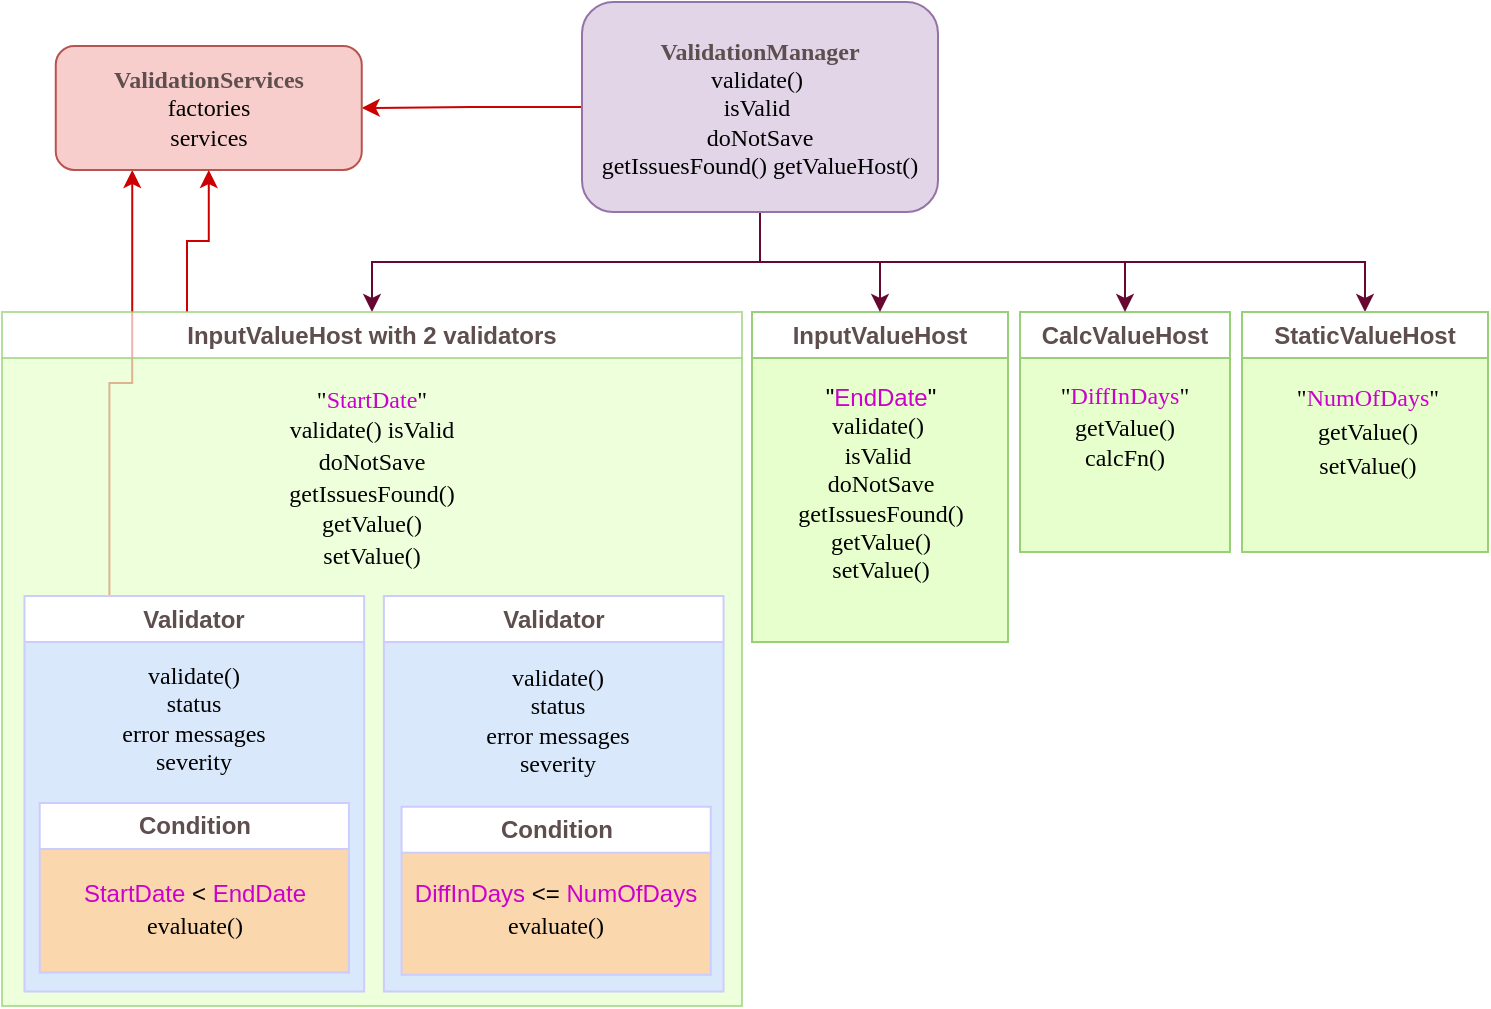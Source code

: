 <mxfile version="24.7.12">
  <diagram name="Page-1" id="42789a77-a242-8287-6e28-9cd8cfd52e62">
    <mxGraphModel grid="0" page="1" gridSize="10" guides="1" tooltips="1" connect="1" arrows="1" fold="1" pageScale="1" pageWidth="1100" pageHeight="850" background="none" math="0" shadow="0">
      <root>
        <mxCell id="0" />
        <mxCell id="1" parent="0" />
        <mxCell id="7MMvZeit5MfT49awLuT0-2" style="edgeStyle=orthogonalEdgeStyle;rounded=0;orthogonalLoop=1;jettySize=auto;html=1;exitX=0;exitY=0.75;exitDx=0;exitDy=0;entryX=0.25;entryY=1;entryDx=0;entryDy=0;strokeColor=#CC0000;" edge="1" parent="1" source="TjTySrl4TzKIkQ1p-DLu-6" target="cZsfL6KlIschWVRfWCY3-7">
          <mxGeometry relative="1" as="geometry" />
        </mxCell>
        <mxCell id="qTmObpmJBiQsHKe2OiXN-31" value="CalcValueHost" style="swimlane;whiteSpace=wrap;html=1;startSize=23;strokeColor=#97D077;fontColor=#5E4E4E;collapsible=0;swimlaneFillColor=#E6FFCC;" vertex="1" parent="1">
          <mxGeometry x="709" y="210" width="105" height="120" as="geometry" />
        </mxCell>
        <mxCell id="qTmObpmJBiQsHKe2OiXN-20" value="&lt;p style=&quot;line-height: 130%;&quot;&gt;&quot;&lt;font color=&quot;#cc00cc&quot;&gt;DiffInDays&lt;/font&gt;&quot;&lt;br&gt;&lt;font face=&quot;Lucida Console&quot;&gt;getValue()&lt;br&gt;&lt;/font&gt;calcFn()&lt;font face=&quot;Lucida Console&quot;&gt;&lt;br&gt;&lt;/font&gt;&lt;/p&gt;" style="rounded=0;whiteSpace=wrap;html=1;shadow=0;comic=0;labelBackgroundColor=none;strokeWidth=1;fontFamily=Verdana;fontSize=12;align=center;fillColor=none;strokeColor=none;" vertex="1" parent="qTmObpmJBiQsHKe2OiXN-31">
          <mxGeometry x="8" y="28" width="89" height="59" as="geometry" />
        </mxCell>
        <mxCell id="qTmObpmJBiQsHKe2OiXN-30" value="&lt;font&gt;InputValueHost&lt;/font&gt;" style="swimlane;whiteSpace=wrap;html=1;strokeColor=#97D077;collapsible=0;fontColor=#5E4E4E;swimlaneFillColor=#E6FFCC;" vertex="1" parent="1">
          <mxGeometry x="575" y="210" width="128" height="165" as="geometry" />
        </mxCell>
        <mxCell id="qTmObpmJBiQsHKe2OiXN-21" value="&quot;&lt;font color=&quot;#cc00cc&quot;&gt;EndDate&lt;/font&gt;&quot;&lt;br&gt;&lt;font face=&quot;Lucida Console&quot;&gt;validate()&amp;nbsp;&lt;/font&gt;&lt;div&gt;&lt;font face=&quot;Lucida Console&quot;&gt;isValid&amp;nbsp;&lt;/font&gt;&lt;/div&gt;&lt;div&gt;&lt;font face=&quot;Lucida Console&quot;&gt;doNotSave getIssuesFound()&lt;br&gt;getValue()&lt;br&gt;setValue()&lt;/font&gt;&lt;br&gt;&lt;/div&gt;" style="rounded=0;html=1;shadow=0;comic=0;strokeWidth=1;align=center;fillColor=none;strokeColor=none;whiteSpace=wrap;spacing=2;verticalAlign=top;" vertex="1" parent="qTmObpmJBiQsHKe2OiXN-30">
          <mxGeometry x="3.5" y="29" width="121" height="113" as="geometry" />
        </mxCell>
        <mxCell id="qTmObpmJBiQsHKe2OiXN-40" style="edgeStyle=orthogonalEdgeStyle;rounded=0;orthogonalLoop=1;jettySize=auto;html=1;exitX=0.5;exitY=1;exitDx=0;exitDy=0;entryX=0.5;entryY=0;entryDx=0;entryDy=0;strokeColor=#660831;" edge="1" parent="1" source="1ea317790d2ca983-1" target="qTmObpmJBiQsHKe2OiXN-22">
          <mxGeometry relative="1" as="geometry" />
        </mxCell>
        <mxCell id="qTmObpmJBiQsHKe2OiXN-41" style="edgeStyle=orthogonalEdgeStyle;rounded=0;orthogonalLoop=1;jettySize=auto;html=1;exitX=0.5;exitY=1;exitDx=0;exitDy=0;entryX=0.5;entryY=0;entryDx=0;entryDy=0;strokeColor=#660831;" edge="1" parent="1" source="1ea317790d2ca983-1" target="qTmObpmJBiQsHKe2OiXN-30">
          <mxGeometry relative="1" as="geometry" />
        </mxCell>
        <mxCell id="qTmObpmJBiQsHKe2OiXN-42" style="edgeStyle=orthogonalEdgeStyle;rounded=0;orthogonalLoop=1;jettySize=auto;html=1;exitX=0.5;exitY=1;exitDx=0;exitDy=0;entryX=0.5;entryY=0;entryDx=0;entryDy=0;strokeColor=#660831;" edge="1" parent="1" source="1ea317790d2ca983-1" target="qTmObpmJBiQsHKe2OiXN-31">
          <mxGeometry relative="1" as="geometry" />
        </mxCell>
        <mxCell id="qTmObpmJBiQsHKe2OiXN-43" style="edgeStyle=orthogonalEdgeStyle;rounded=0;orthogonalLoop=1;jettySize=auto;html=1;exitX=0.5;exitY=1;exitDx=0;exitDy=0;entryX=0.5;entryY=0;entryDx=0;entryDy=0;strokeColor=#660831;" edge="1" parent="1" source="1ea317790d2ca983-1" target="qTmObpmJBiQsHKe2OiXN-32">
          <mxGeometry relative="1" as="geometry" />
        </mxCell>
        <mxCell id="7MMvZeit5MfT49awLuT0-3" style="edgeStyle=orthogonalEdgeStyle;rounded=0;orthogonalLoop=1;jettySize=auto;html=1;exitX=0;exitY=0.5;exitDx=0;exitDy=0;strokeColor=#CC0000;" edge="1" parent="1" source="1ea317790d2ca983-1" target="cZsfL6KlIschWVRfWCY3-7">
          <mxGeometry relative="1" as="geometry" />
        </mxCell>
        <mxCell id="1ea317790d2ca983-1" value="&lt;font color=&quot;#5e4e4e&quot; face=&quot;Verdana&quot;&gt;&lt;b&gt;ValidationManager&lt;/b&gt;&lt;/font&gt;&lt;br&gt;validate()&amp;nbsp;&lt;br&gt;isValid&amp;nbsp;&lt;br&gt;doNotSave&lt;br&gt;getIssuesFound() getValueHost()" style="whiteSpace=wrap;rounded=1;comic=0;labelBackgroundColor=none;strokeWidth=1;fontFamily=Lucida Console;fontSize=12;align=center;fillColor=#e1d5e7;strokeColor=#9673a6;html=1;" vertex="1" parent="1">
          <mxGeometry x="490" y="55" width="178" height="105" as="geometry" />
        </mxCell>
        <mxCell id="cZsfL6KlIschWVRfWCY3-7" value="&lt;b style=&quot;color: rgb(94, 78, 78);&quot;&gt;ValidationServices&lt;/b&gt;&lt;br&gt;factories&lt;br&gt;services" style="whiteSpace=wrap;html=1;rounded=1;shadow=0;comic=0;labelBackgroundColor=none;strokeWidth=1;fontFamily=Verdana;fontSize=12;align=center;fillColor=#f8cecc;strokeColor=#b85450;" vertex="1" parent="1">
          <mxGeometry x="226.88" y="77" width="153" height="62" as="geometry" />
        </mxCell>
        <mxCell id="7MMvZeit5MfT49awLuT0-1" style="edgeStyle=orthogonalEdgeStyle;rounded=0;orthogonalLoop=1;jettySize=auto;html=1;exitX=0.25;exitY=0;exitDx=0;exitDy=0;entryX=0.5;entryY=1;entryDx=0;entryDy=0;strokeColor=#CC0000;" edge="1" parent="1" source="qTmObpmJBiQsHKe2OiXN-22" target="cZsfL6KlIschWVRfWCY3-7">
          <mxGeometry relative="1" as="geometry" />
        </mxCell>
        <mxCell id="qTmObpmJBiQsHKe2OiXN-22" value="&lt;font color=&quot;#5e4e4e&quot;&gt;InputValueHost with 2 validators&lt;/font&gt;" style="swimlane;whiteSpace=wrap;html=1;strokeColor=#97D077;fontColor=#006600;collapsible=0;opacity=70;swimlaneFillColor=#E6FFCC;" vertex="1" parent="1">
          <mxGeometry x="200" y="210" width="370" height="347" as="geometry" />
        </mxCell>
        <mxCell id="TjTySrl4TzKIkQ1p-DLu-6" value="Validator" style="swimlane;horizontal=0;whiteSpace=wrap;html=1;rotation=90;strokeColor=#CCCCFF;fontColor=#5E4E4E;collapsible=0;container=0;swimlaneFillColor=#DAE8FC;" vertex="1" parent="qTmObpmJBiQsHKe2OiXN-22">
          <mxGeometry x="-2.7" y="156" width="197.72" height="169.83" as="geometry" />
        </mxCell>
        <mxCell id="TjTySrl4TzKIkQ1p-DLu-7" value="&lt;div&gt;Condition&lt;/div&gt;" style="swimlane;horizontal=0;whiteSpace=wrap;html=1;rotation=90;strokeColor=#CCCCFF;collapsible=0;fontColor=#5E4E4E;container=0;startSize=23;swimlaneFillColor=#FAD7AC;" vertex="1" parent="qTmObpmJBiQsHKe2OiXN-22">
          <mxGeometry x="53.83" y="210.58" width="84.65" height="154.61" as="geometry" />
        </mxCell>
        <mxCell id="TjTySrl4TzKIkQ1p-DLu-8" value="&lt;p style=&quot;line-height: 130%;&quot;&gt;&lt;font color=&quot;#cc00cc&quot;&gt;StartDate &lt;/font&gt;&amp;lt; &lt;font color=&quot;#cc00cc&quot;&gt;EndDate&lt;/font&gt;&lt;br&gt;&lt;font face=&quot;Lucida Console&quot;&gt;evaluate()&lt;/font&gt;&lt;/p&gt;" style="whiteSpace=wrap;html=1;rotation=0;fillColor=none;strokeColor=none;rounded=0;container=0;" vertex="1" parent="TjTySrl4TzKIkQ1p-DLu-7">
          <mxGeometry x="-25.5" y="69.94" width="137" height="37" as="geometry" />
        </mxCell>
        <mxCell id="TjTySrl4TzKIkQ1p-DLu-9" value="validate()&#xa;status&#xa;error messages&#xa;severity" style="whiteSpace=wrap;rounded=0;shadow=0;comic=0;labelBackgroundColor=none;strokeWidth=1;fontFamily=Lucida Console;fontSize=12;align=center;rotation=0;fillColor=none;strokeColor=none;container=0;" vertex="1" parent="qTmObpmJBiQsHKe2OiXN-22">
          <mxGeometry x="34.32" y="166.41" width="123.5" height="72.59" as="geometry" />
        </mxCell>
        <mxCell id="qTmObpmJBiQsHKe2OiXN-23" value="&lt;p style=&quot;line-height: 130%;&quot;&gt;&quot;&lt;font color=&quot;#cc00cc&quot;&gt;StartDate&lt;/font&gt;&quot;&lt;br&gt;&lt;font face=&quot;Lucida Console&quot;&gt;validate() isValid doNotSave getIssuesFound()&lt;br&gt;getValue()&lt;br&gt;setValue()&lt;br&gt;&lt;/font&gt;&lt;/p&gt;" style="rounded=0;whiteSpace=wrap;html=1;shadow=0;comic=0;labelBackgroundColor=none;strokeWidth=1;fontFamily=Verdana;fontSize=12;align=center;fillColor=none;strokeColor=none;" vertex="1" parent="qTmObpmJBiQsHKe2OiXN-22">
          <mxGeometry x="125" y="23" width="120" height="120" as="geometry" />
        </mxCell>
        <mxCell id="qTmObpmJBiQsHKe2OiXN-24" value="Validator" style="swimlane;horizontal=0;whiteSpace=wrap;html=1;rotation=90;strokeColor=#CCCCFF;fontColor=#5E4E4E;collapsible=0;container=0;swimlaneFillColor=#DAE8FC;" vertex="1" parent="1">
          <mxGeometry x="377" y="366" width="197.72" height="169.83" as="geometry" />
        </mxCell>
        <mxCell id="qTmObpmJBiQsHKe2OiXN-26" value="&lt;div&gt;Condition&lt;/div&gt;" style="swimlane;horizontal=0;whiteSpace=wrap;html=1;rotation=90;strokeColor=#CCCCFF;collapsible=0;fontColor=#5E4E4E;container=0;startSize=23;swimlaneFillColor=#FAD7AC;" vertex="1" parent="qTmObpmJBiQsHKe2OiXN-24">
          <mxGeometry x="58.08" y="56.06" width="84" height="154.61" as="geometry" />
        </mxCell>
        <mxCell id="qTmObpmJBiQsHKe2OiXN-27" value="&lt;p style=&quot;line-height: 130%;&quot;&gt;&lt;font color=&quot;#cc00cc&quot;&gt;DiffInDays &lt;/font&gt;&amp;lt;= &lt;font color=&quot;#cc00cc&quot;&gt;NumOfDays&lt;/font&gt;&lt;br&gt;&lt;font face=&quot;Lucida Console&quot;&gt;evaluate()&lt;/font&gt;&lt;/p&gt;" style="whiteSpace=wrap;html=1;rotation=0;fillColor=none;strokeColor=none;rounded=0;container=0;" vertex="1" parent="qTmObpmJBiQsHKe2OiXN-26">
          <mxGeometry x="-30.08" y="68.38" width="144" height="37" as="geometry" />
        </mxCell>
        <mxCell id="qTmObpmJBiQsHKe2OiXN-25" value="validate()&#xa;status&#xa;error messages&#xa;severity" style="whiteSpace=wrap;rounded=0;shadow=0;comic=0;labelBackgroundColor=none;strokeWidth=1;fontFamily=Lucida Console;fontSize=12;align=center;rotation=0;fillColor=none;strokeColor=none;container=0;" vertex="1" parent="qTmObpmJBiQsHKe2OiXN-24">
          <mxGeometry x="39.02" y="10.41" width="123.5" height="75.59" as="geometry" />
        </mxCell>
        <mxCell id="qTmObpmJBiQsHKe2OiXN-32" value="StaticValueHost" style="swimlane;whiteSpace=wrap;html=1;strokeColor=#97D077;swimlaneLine=1;fontColor=#5E4E4E;collapsible=0;swimlaneFillColor=#E6FFCC;" vertex="1" parent="1">
          <mxGeometry x="820" y="210" width="123" height="120" as="geometry">
            <mxRectangle x="587" y="30" width="150" height="30" as="alternateBounds" />
          </mxGeometry>
        </mxCell>
        <mxCell id="qTmObpmJBiQsHKe2OiXN-33" value="&lt;p style=&quot;line-height: 140%;&quot;&gt;&quot;&lt;font color=&quot;#cc00cc&quot;&gt;NumOfDays&lt;/font&gt;&quot;&lt;br&gt;&lt;font face=&quot;Lucida Console&quot;&gt;getValue()&lt;br style=&quot;border-color: var(--border-color);&quot;&gt;&lt;/font&gt;&lt;span style=&quot;font-family: &amp;quot;Lucida Console&amp;quot;;&quot;&gt;setValue()&lt;/span&gt;&lt;/p&gt;" style="rounded=0;whiteSpace=wrap;html=1;shadow=0;comic=0;labelBackgroundColor=none;strokeWidth=1;fontFamily=Verdana;fontSize=12;align=center;fillColor=none;strokeColor=none;" vertex="1" parent="qTmObpmJBiQsHKe2OiXN-32">
          <mxGeometry x="16" y="30" width="94" height="59" as="geometry" />
        </mxCell>
      </root>
    </mxGraphModel>
  </diagram>
</mxfile>
